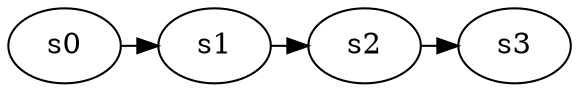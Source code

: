 digraph game_0121_chain_4 {
    s0 [name="s0", player=0];
    s1 [name="s1", player=1];
    s2 [name="s2", player=0, target=1];
    s3 [name="s3", player=1];

    s0 -> s1 [constraint="time % 3 == 2"];
    s1 -> s2 [constraint="time % 4 == 3"];
    s2 -> s3 [constraint="time % 4 == 1"];
}
